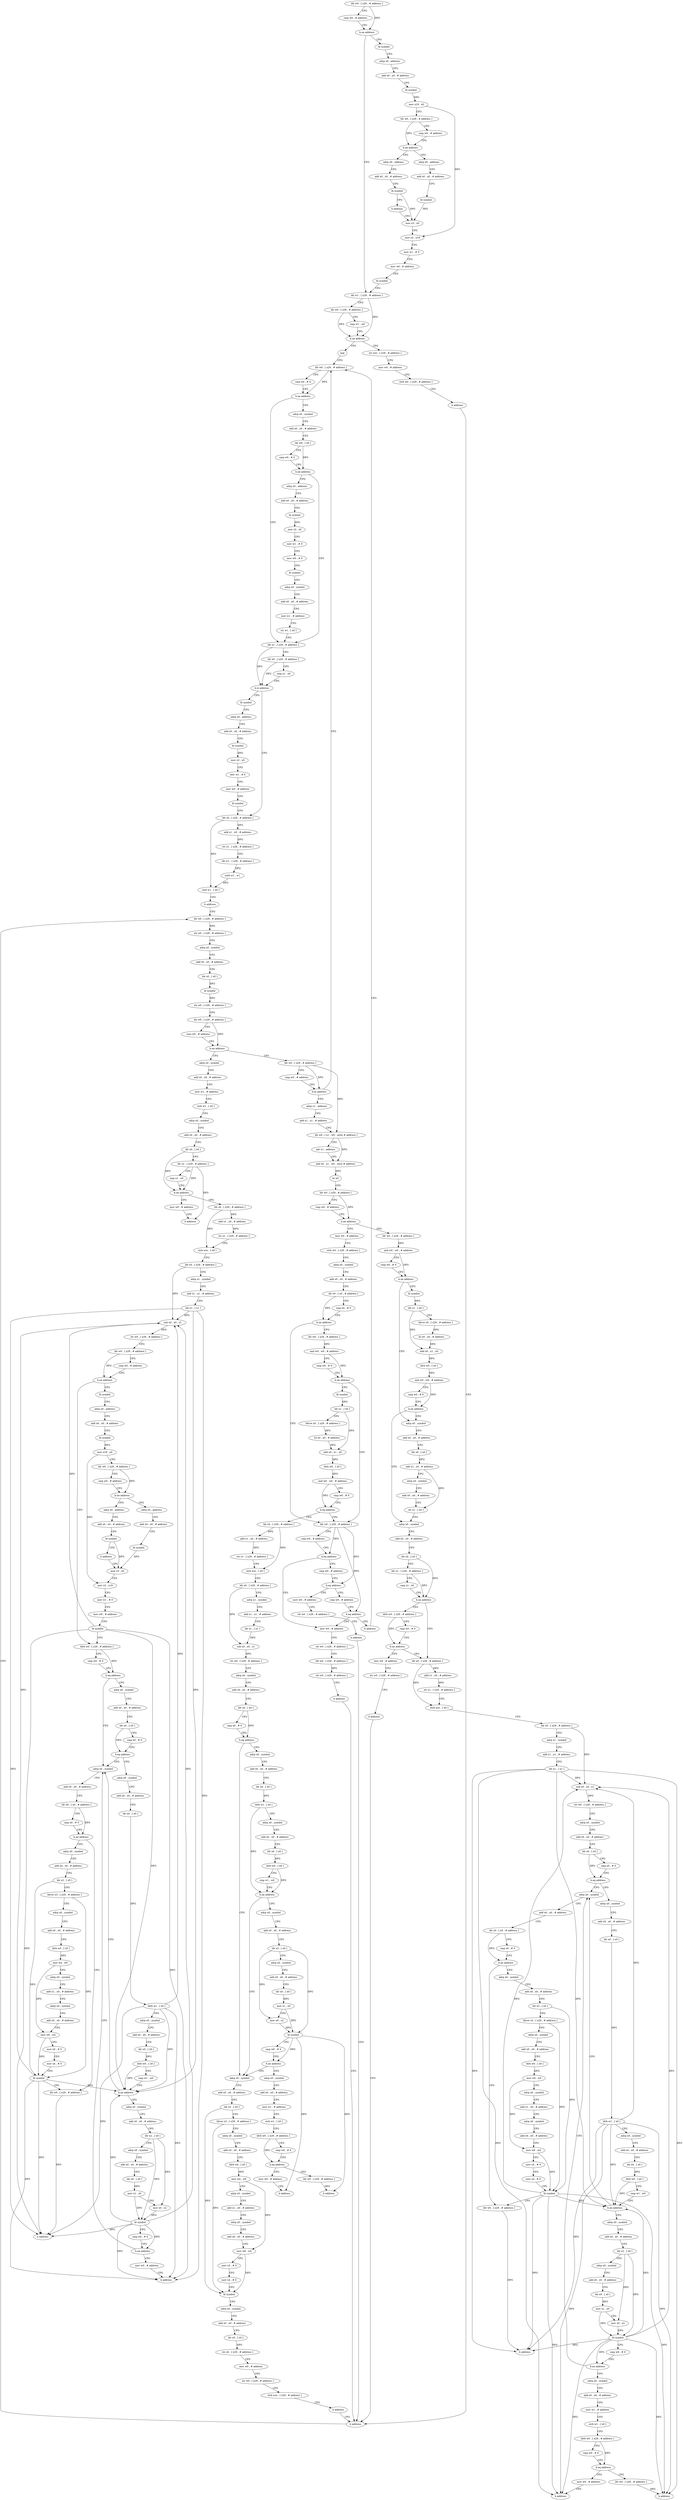 digraph "func" {
"4209764" [label = "ldr w0 , [ x29 , # address ]" ]
"4209768" [label = "cmp w0 , # address" ]
"4209772" [label = "b.ne address" ]
"4209856" [label = "ldr w1 , [ x29 , # address ]" ]
"4209776" [label = "bl symbol" ]
"4209860" [label = "ldr w0 , [ x29 , # address ]" ]
"4209864" [label = "cmp w1 , w0" ]
"4209868" [label = "b.ne address" ]
"4209896" [label = "nop" ]
"4209872" [label = "str wzr , [ x29 , # address ]" ]
"4209780" [label = "adrp x0 , address" ]
"4209784" [label = "add x0 , x0 , # address" ]
"4209788" [label = "bl symbol" ]
"4209792" [label = "mov x19 , x0" ]
"4209796" [label = "ldr w0 , [ x29 , # address ]" ]
"4209800" [label = "cmp w0 , # address" ]
"4209804" [label = "b.ne address" ]
"4209824" [label = "adrp x0 , address" ]
"4209808" [label = "adrp x0 , address" ]
"4209900" [label = "ldr w0 , [ x29 , # address ]" ]
"4209876" [label = "mov w0 , # address" ]
"4209880" [label = "strb w0 , [ x29 , # address ]" ]
"4209884" [label = "b address" ]
"4210056" [label = "b address" ]
"4209828" [label = "add x0 , x0 , # address" ]
"4209832" [label = "bl symbol" ]
"4209836" [label = "mov x3 , x0" ]
"4209812" [label = "add x0 , x0 , # address" ]
"4209816" [label = "bl symbol" ]
"4209820" [label = "b address" ]
"4209976" [label = "ldr x1 , [ x29 , # address ]" ]
"4209980" [label = "ldr x0 , [ x29 , # address ]" ]
"4209984" [label = "cmp x1 , x0" ]
"4209988" [label = "b.lo address" ]
"4210024" [label = "ldr x0 , [ x29 , # address ]" ]
"4209992" [label = "bl symbol" ]
"4209912" [label = "adrp x0 , symbol" ]
"4209916" [label = "add x0 , x0 , # address" ]
"4209920" [label = "ldr w0 , [ x0 ]" ]
"4209924" [label = "cmp w0 , # 0" ]
"4209928" [label = "b.ne address" ]
"4209932" [label = "adrp x0 , address" ]
"4208340" [label = "ldr w0 , [ x29 , # address ]" ]
"4209840" [label = "mov x2 , x19" ]
"4209844" [label = "mov w1 , # 0" ]
"4209848" [label = "mov w0 , # address" ]
"4209852" [label = "bl symbol" ]
"4210028" [label = "add x1 , x0 , # address" ]
"4210032" [label = "str x1 , [ x29 , # address ]" ]
"4210036" [label = "ldr w1 , [ x29 , # address ]" ]
"4210040" [label = "uxtb w1 , w1" ]
"4210044" [label = "strb w1 , [ x0 ]" ]
"4210048" [label = "b address" ]
"4209996" [label = "adrp x0 , address" ]
"4210000" [label = "add x0 , x0 , # address" ]
"4210004" [label = "bl symbol" ]
"4210008" [label = "mov x2 , x0" ]
"4210012" [label = "mov w1 , # 0" ]
"4210016" [label = "mov w0 , # address" ]
"4210020" [label = "bl symbol" ]
"4209936" [label = "add x0 , x0 , # address" ]
"4209940" [label = "bl symbol" ]
"4209944" [label = "mov x2 , x0" ]
"4209948" [label = "mov w1 , # 0" ]
"4209952" [label = "mov w0 , # 0" ]
"4209956" [label = "bl symbol" ]
"4209960" [label = "adrp x0 , symbol" ]
"4209964" [label = "add x0 , x0 , # address" ]
"4209968" [label = "mov w1 , # address" ]
"4209972" [label = "str w1 , [ x0 ]" ]
"4208344" [label = "str w0 , [ x29 , # address ]" ]
"4208348" [label = "adrp x0 , symbol" ]
"4208352" [label = "add x0 , x0 , # address" ]
"4208356" [label = "ldr x0 , [ x0 ]" ]
"4208360" [label = "bl symbol" ]
"4208364" [label = "str w0 , [ x29 , # address ]" ]
"4208368" [label = "ldr w0 , [ x29 , # address ]" ]
"4208372" [label = "cmn w0 , # address" ]
"4208376" [label = "b.ne address" ]
"4208776" [label = "ldr w0 , [ x29 , # address ]" ]
"4208380" [label = "adrp x0 , symbol" ]
"4208780" [label = "cmp w0 , # address" ]
"4208784" [label = "b.hi address" ]
"4208788" [label = "adrp x1 , address" ]
"4208384" [label = "add x0 , x0 , # address" ]
"4208388" [label = "mov w1 , # address" ]
"4208392" [label = "strb w1 , [ x0 ]" ]
"4208396" [label = "adrp x0 , symbol" ]
"4208400" [label = "add x0 , x0 , # address" ]
"4208404" [label = "ldr x0 , [ x0 ]" ]
"4208408" [label = "ldr x1 , [ x29 , # address ]" ]
"4208412" [label = "cmp x1 , x0" ]
"4208416" [label = "b.ne address" ]
"4208428" [label = "ldr x0 , [ x29 , # address ]" ]
"4208420" [label = "mov w0 , # address" ]
"4209904" [label = "cmp w0 , # 0" ]
"4209908" [label = "b.ne address" ]
"4208792" [label = "add x1 , x1 , # address" ]
"4208796" [label = "ldr w0 , [ x1 , w0 , uxtw # address ]" ]
"4208800" [label = "adr x1 , address" ]
"4208804" [label = "add x0 , x1 , w0 , sxtw # address" ]
"4208808" [label = "br x0" ]
"4208916" [label = "ldr w0 , [ x29 , # address ]" ]
"4208432" [label = "add x1 , x0 , # address" ]
"4208436" [label = "str x1 , [ x29 , # address ]" ]
"4208440" [label = "strb wzr , [ x0 ]" ]
"4208444" [label = "ldr x0 , [ x29 , # address ]" ]
"4208448" [label = "adrp x1 , symbol" ]
"4208452" [label = "add x1 , x1 , # address" ]
"4208456" [label = "ldr x1 , [ x1 ]" ]
"4208460" [label = "sub x0 , x0 , x1" ]
"4208464" [label = "str w0 , [ x29 , # address ]" ]
"4208468" [label = "ldr w0 , [ x29 , # address ]" ]
"4208472" [label = "cmp w0 , # address" ]
"4208476" [label = "b.ne address" ]
"4208560" [label = "ldrb w0 , [ x29 , # address ]" ]
"4208480" [label = "bl symbol" ]
"4208424" [label = "b address" ]
"4208920" [label = "cmp w0 , # address" ]
"4208924" [label = "b.ne address" ]
"4209336" [label = "mov w0 , # address" ]
"4208928" [label = "ldr w0 , [ x29 , # address ]" ]
"4208564" [label = "cmp w0 , # 0" ]
"4208568" [label = "b.eq address" ]
"4208684" [label = "adrp x0 , symbol" ]
"4208572" [label = "adrp x0 , symbol" ]
"4208484" [label = "adrp x0 , address" ]
"4208488" [label = "add x0 , x0 , # address" ]
"4208492" [label = "bl symbol" ]
"4208496" [label = "mov x19 , x0" ]
"4208500" [label = "ldr w0 , [ x29 , # address ]" ]
"4208504" [label = "cmp w0 , # address" ]
"4208508" [label = "b.ne address" ]
"4208528" [label = "adrp x0 , address" ]
"4208512" [label = "adrp x0 , address" ]
"4209340" [label = "strb w0 , [ x29 , # address ]" ]
"4209344" [label = "adrp x0 , symbol" ]
"4209348" [label = "add x0 , x0 , # address" ]
"4209352" [label = "ldr x0 , [ x0 , # address ]" ]
"4209356" [label = "cmp x0 , # 0" ]
"4209360" [label = "b.ne address" ]
"4209700" [label = "ldr w0 , [ x29 , # address ]" ]
"4209364" [label = "ldr w0 , [ x29 , # address ]" ]
"4208932" [label = "and w0 , w0 , # address" ]
"4208936" [label = "cmp w0 , # 0" ]
"4208940" [label = "b.ne address" ]
"4208980" [label = "adrp x0 , symbol" ]
"4208944" [label = "bl symbol" ]
"4208688" [label = "add x0 , x0 , # address" ]
"4208692" [label = "ldr x0 , [ x0 , # address ]" ]
"4208696" [label = "cmp x0 , # 0" ]
"4208700" [label = "b.ne address" ]
"4208768" [label = "ldr w0 , [ x29 , # address ]" ]
"4208704" [label = "adrp x0 , symbol" ]
"4208576" [label = "add x0 , x0 , # address" ]
"4208580" [label = "ldr x0 , [ x0 ]" ]
"4208584" [label = "cmp x0 , # 0" ]
"4208588" [label = "b.eq address" ]
"4208592" [label = "adrp x0 , symbol" ]
"4208532" [label = "add x0 , x0 , # address" ]
"4208536" [label = "bl symbol" ]
"4208540" [label = "mov x3 , x0" ]
"4208516" [label = "add x0 , x0 , # address" ]
"4208520" [label = "bl symbol" ]
"4208524" [label = "b address" ]
"4209704" [label = "cmp w0 , # address" ]
"4209708" [label = "b.eq address" ]
"4209744" [label = "mov w0 , # address" ]
"4209712" [label = "cmp w0 , # address" ]
"4209368" [label = "and w0 , w0 , # address" ]
"4209372" [label = "cmp w0 , # 0" ]
"4209376" [label = "b.ne address" ]
"4209380" [label = "bl symbol" ]
"4208984" [label = "add x0 , x0 , # address" ]
"4208988" [label = "ldr x0 , [ x0 ]" ]
"4208992" [label = "add x1 , x0 , # address" ]
"4208996" [label = "adrp x0 , symbol" ]
"4209000" [label = "add x0 , x0 , # address" ]
"4209004" [label = "str x1 , [ x0 ]" ]
"4209008" [label = "adrp x0 , symbol" ]
"4208948" [label = "ldr x1 , [ x0 ]" ]
"4208952" [label = "ldrsw x0 , [ x29 , # address ]" ]
"4208956" [label = "lsl x0 , x0 , # address" ]
"4208960" [label = "add x0 , x1 , x0" ]
"4208964" [label = "ldrh w0 , [ x0 ]" ]
"4208968" [label = "and w0 , w0 , # address" ]
"4208972" [label = "cmp w0 , # 0" ]
"4208976" [label = "b.ne address" ]
"4208772" [label = "b address" ]
"4208708" [label = "add x0 , x0 , # address" ]
"4208712" [label = "ldr x2 , [ x0 ]" ]
"4208716" [label = "ldrsw x3 , [ x29 , # address ]" ]
"4208720" [label = "adrp x0 , symbol" ]
"4208724" [label = "add x0 , x0 , # address" ]
"4208728" [label = "ldrb w0 , [ x0 ]" ]
"4208732" [label = "mov w4 , w0" ]
"4208736" [label = "adrp x0 , symbol" ]
"4208740" [label = "add x1 , x0 , # address" ]
"4208744" [label = "adrp x0 , symbol" ]
"4208748" [label = "add x0 , x0 , # address" ]
"4208752" [label = "mov w6 , w4" ]
"4208756" [label = "mov x5 , # 0" ]
"4208760" [label = "mov x4 , # 0" ]
"4208764" [label = "bl symbol" ]
"4208596" [label = "add x0 , x0 , # address" ]
"4208600" [label = "ldr x0 , [ x0 ]" ]
"4208604" [label = "ldrb w1 , [ x0 ]" ]
"4208608" [label = "adrp x0 , symbol" ]
"4208612" [label = "add x0 , x0 , # address" ]
"4208616" [label = "ldr x0 , [ x0 ]" ]
"4208620" [label = "ldrb w0 , [ x0 ]" ]
"4208624" [label = "cmp w1 , w0" ]
"4208628" [label = "b.ne address" ]
"4208632" [label = "adrp x0 , symbol" ]
"4208544" [label = "mov x2 , x19" ]
"4208548" [label = "mov w1 , # 0" ]
"4208552" [label = "mov w0 , # address" ]
"4208556" [label = "bl symbol" ]
"4209748" [label = "str w0 , [ x29 , # address ]" ]
"4209752" [label = "ldr w0 , [ x29 , # address ]" ]
"4209756" [label = "str w0 , [ x29 , # address ]" ]
"4209760" [label = "b address" ]
"4209716" [label = "b.eq address" ]
"4209732" [label = "mov w0 , # address" ]
"4209720" [label = "cmp w0 , # address" ]
"4209384" [label = "ldr x1 , [ x0 ]" ]
"4209388" [label = "ldrsw x0 , [ x29 , # address ]" ]
"4209392" [label = "lsl x0 , x0 , # address" ]
"4209396" [label = "add x0 , x1 , x0" ]
"4209400" [label = "ldrh w0 , [ x0 ]" ]
"4209404" [label = "and w0 , w0 , # address" ]
"4209408" [label = "cmp w0 , # 0" ]
"4209412" [label = "b.eq address" ]
"4209416" [label = "ldr x0 , [ x29 , # address ]" ]
"4209056" [label = "ldr x0 , [ x29 , # address ]" ]
"4209060" [label = "add x1 , x0 , # address" ]
"4209064" [label = "str x1 , [ x29 , # address ]" ]
"4209068" [label = "strb wzr , [ x0 ]" ]
"4209072" [label = "ldr x0 , [ x29 , # address ]" ]
"4209076" [label = "adrp x1 , symbol" ]
"4209080" [label = "add x1 , x1 , # address" ]
"4209084" [label = "ldr x1 , [ x1 ]" ]
"4209088" [label = "sub x0 , x0 , x1" ]
"4209092" [label = "str w0 , [ x29 , # address ]" ]
"4209096" [label = "adrp x0 , symbol" ]
"4209100" [label = "add x0 , x0 , # address" ]
"4209104" [label = "ldr x0 , [ x0 ]" ]
"4209108" [label = "cmp x0 , # 0" ]
"4209112" [label = "b.eq address" ]
"4209244" [label = "adrp x0 , symbol" ]
"4209116" [label = "adrp x0 , symbol" ]
"4209032" [label = "ldrb w0 , [ x29 , # address ]" ]
"4209036" [label = "cmp w0 , # 0" ]
"4209040" [label = "b.ne address" ]
"4209044" [label = "mov w0 , # address" ]
"4209012" [label = "add x0 , x0 , # address" ]
"4209016" [label = "ldr x0 , [ x0 ]" ]
"4209020" [label = "ldr x1 , [ x29 , # address ]" ]
"4209024" [label = "cmp x1 , x0" ]
"4209028" [label = "b.ne address" ]
"4208636" [label = "add x0 , x0 , # address" ]
"4208640" [label = "ldr x2 , [ x0 ]" ]
"4208644" [label = "adrp x0 , symbol" ]
"4208648" [label = "add x0 , x0 , # address" ]
"4208652" [label = "ldr x0 , [ x0 ]" ]
"4208656" [label = "mov x1 , x0" ]
"4208660" [label = "mov x0 , x2" ]
"4208664" [label = "bl symbol" ]
"4208668" [label = "cmp w0 , # 0" ]
"4208672" [label = "b.ne address" ]
"4208676" [label = "mov w0 , # address" ]
"4209736" [label = "str w0 , [ x29 , # address ]" ]
"4209740" [label = "b address" ]
"4209724" [label = "b.eq address" ]
"4209728" [label = "b address" ]
"4209420" [label = "add x1 , x0 , # address" ]
"4209424" [label = "str x1 , [ x29 , # address ]" ]
"4209428" [label = "strb wzr , [ x0 ]" ]
"4209432" [label = "ldr x0 , [ x29 , # address ]" ]
"4209436" [label = "adrp x1 , symbol" ]
"4209440" [label = "add x1 , x1 , # address" ]
"4209444" [label = "ldr x1 , [ x1 ]" ]
"4209448" [label = "sub x0 , x0 , x1" ]
"4209452" [label = "str w0 , [ x29 , # address ]" ]
"4209456" [label = "adrp x0 , symbol" ]
"4209460" [label = "add x0 , x0 , # address" ]
"4209464" [label = "ldr x0 , [ x0 ]" ]
"4209468" [label = "cmp x0 , # 0" ]
"4209472" [label = "b.eq address" ]
"4209604" [label = "adrp x0 , symbol" ]
"4209476" [label = "adrp x0 , symbol" ]
"4209248" [label = "add x0 , x0 , # address" ]
"4209252" [label = "ldr x0 , [ x0 , # address ]" ]
"4209256" [label = "cmp x0 , # 0" ]
"4209260" [label = "b.ne address" ]
"4209328" [label = "ldr w0 , [ x29 , # address ]" ]
"4209264" [label = "adrp x0 , symbol" ]
"4209120" [label = "add x0 , x0 , # address" ]
"4209124" [label = "ldr x0 , [ x0 ]" ]
"4209128" [label = "ldrb w1 , [ x0 ]" ]
"4209132" [label = "adrp x0 , symbol" ]
"4209136" [label = "add x0 , x0 , # address" ]
"4209140" [label = "ldr x0 , [ x0 ]" ]
"4209144" [label = "ldrb w0 , [ x0 ]" ]
"4209148" [label = "cmp w1 , w0" ]
"4209152" [label = "b.ne address" ]
"4209156" [label = "adrp x0 , symbol" ]
"4209048" [label = "str w0 , [ x29 , # address ]" ]
"4209052" [label = "b address" ]
"4208680" [label = "b address" ]
"4209608" [label = "add x0 , x0 , # address" ]
"4209612" [label = "ldr x2 , [ x0 ]" ]
"4209616" [label = "ldrsw x3 , [ x29 , # address ]" ]
"4209620" [label = "adrp x0 , symbol" ]
"4209624" [label = "add x0 , x0 , # address" ]
"4209628" [label = "ldrb w0 , [ x0 ]" ]
"4209632" [label = "mov w4 , w0" ]
"4209636" [label = "adrp x0 , symbol" ]
"4209640" [label = "add x1 , x0 , # address" ]
"4209644" [label = "adrp x0 , symbol" ]
"4209648" [label = "add x0 , x0 , # address" ]
"4209652" [label = "mov w6 , w4" ]
"4209656" [label = "mov x5 , # 0" ]
"4209660" [label = "mov x4 , # 0" ]
"4209664" [label = "bl symbol" ]
"4209668" [label = "adrp x0 , symbol" ]
"4209672" [label = "add x0 , x0 , # address" ]
"4209676" [label = "ldr x0 , [ x0 ]" ]
"4209680" [label = "str x0 , [ x29 , # address ]" ]
"4209684" [label = "mov w0 , # address" ]
"4209688" [label = "str w0 , [ x29 , # address ]" ]
"4209692" [label = "strb wzr , [ x29 , # address ]" ]
"4209696" [label = "b address" ]
"4209480" [label = "add x0 , x0 , # address" ]
"4209484" [label = "ldr x0 , [ x0 ]" ]
"4209488" [label = "ldrb w1 , [ x0 ]" ]
"4209492" [label = "adrp x0 , symbol" ]
"4209496" [label = "add x0 , x0 , # address" ]
"4209500" [label = "ldr x0 , [ x0 ]" ]
"4209504" [label = "ldrb w0 , [ x0 ]" ]
"4209508" [label = "cmp w1 , w0" ]
"4209512" [label = "b.ne address" ]
"4209516" [label = "adrp x0 , symbol" ]
"4209332" [label = "b address" ]
"4209268" [label = "add x0 , x0 , # address" ]
"4209272" [label = "ldr x2 , [ x0 ]" ]
"4209276" [label = "ldrsw x3 , [ x29 , # address ]" ]
"4209280" [label = "adrp x0 , symbol" ]
"4209284" [label = "add x0 , x0 , # address" ]
"4209288" [label = "ldrb w0 , [ x0 ]" ]
"4209292" [label = "mov w4 , w0" ]
"4209296" [label = "adrp x0 , symbol" ]
"4209300" [label = "add x1 , x0 , # address" ]
"4209304" [label = "adrp x0 , symbol" ]
"4209308" [label = "add x0 , x0 , # address" ]
"4209312" [label = "mov w6 , w4" ]
"4209316" [label = "mov x5 , # 0" ]
"4209320" [label = "mov x4 , # 0" ]
"4209324" [label = "bl symbol" ]
"4209160" [label = "add x0 , x0 , # address" ]
"4209164" [label = "ldr x2 , [ x0 ]" ]
"4209168" [label = "adrp x0 , symbol" ]
"4209172" [label = "add x0 , x0 , # address" ]
"4209176" [label = "ldr x0 , [ x0 ]" ]
"4209180" [label = "mov x1 , x0" ]
"4209184" [label = "mov x0 , x2" ]
"4209188" [label = "bl symbol" ]
"4209192" [label = "cmp w0 , # 0" ]
"4209196" [label = "b.ne address" ]
"4209200" [label = "adrp x0 , symbol" ]
"4209520" [label = "add x0 , x0 , # address" ]
"4209524" [label = "ldr x2 , [ x0 ]" ]
"4209528" [label = "adrp x0 , symbol" ]
"4209532" [label = "add x0 , x0 , # address" ]
"4209536" [label = "ldr x0 , [ x0 ]" ]
"4209540" [label = "mov x1 , x0" ]
"4209544" [label = "mov x0 , x2" ]
"4209548" [label = "bl symbol" ]
"4209552" [label = "cmp w0 , # 0" ]
"4209556" [label = "b.ne address" ]
"4209560" [label = "adrp x0 , symbol" ]
"4209204" [label = "add x0 , x0 , # address" ]
"4209208" [label = "mov w1 , # address" ]
"4209212" [label = "strb w1 , [ x0 ]" ]
"4209216" [label = "ldrb w0 , [ x29 , # address ]" ]
"4209220" [label = "cmp w0 , # 0" ]
"4209224" [label = "b.eq address" ]
"4209236" [label = "ldr w0 , [ x29 , # address ]" ]
"4209228" [label = "mov w0 , # address" ]
"4209564" [label = "add x0 , x0 , # address" ]
"4209568" [label = "mov w1 , # address" ]
"4209572" [label = "strb w1 , [ x0 ]" ]
"4209576" [label = "ldrb w0 , [ x29 , # address ]" ]
"4209580" [label = "cmp w0 , # 0" ]
"4209584" [label = "b.eq address" ]
"4209596" [label = "ldr w0 , [ x29 , # address ]" ]
"4209588" [label = "mov w0 , # address" ]
"4209240" [label = "b address" ]
"4209232" [label = "b address" ]
"4209600" [label = "b address" ]
"4209592" [label = "b address" ]
"4209764" -> "4209768" [ label = "CFG" ]
"4209764" -> "4209772" [ label = "DFG" ]
"4209768" -> "4209772" [ label = "CFG" ]
"4209772" -> "4209856" [ label = "CFG" ]
"4209772" -> "4209776" [ label = "CFG" ]
"4209856" -> "4209860" [ label = "CFG" ]
"4209856" -> "4209868" [ label = "DFG" ]
"4209776" -> "4209780" [ label = "CFG" ]
"4209860" -> "4209864" [ label = "CFG" ]
"4209860" -> "4209868" [ label = "DFG" ]
"4209864" -> "4209868" [ label = "CFG" ]
"4209868" -> "4209896" [ label = "CFG" ]
"4209868" -> "4209872" [ label = "CFG" ]
"4209896" -> "4209900" [ label = "CFG" ]
"4209872" -> "4209876" [ label = "CFG" ]
"4209780" -> "4209784" [ label = "CFG" ]
"4209784" -> "4209788" [ label = "CFG" ]
"4209788" -> "4209792" [ label = "DFG" ]
"4209792" -> "4209796" [ label = "CFG" ]
"4209792" -> "4209840" [ label = "DFG" ]
"4209796" -> "4209800" [ label = "CFG" ]
"4209796" -> "4209804" [ label = "DFG" ]
"4209800" -> "4209804" [ label = "CFG" ]
"4209804" -> "4209824" [ label = "CFG" ]
"4209804" -> "4209808" [ label = "CFG" ]
"4209824" -> "4209828" [ label = "CFG" ]
"4209808" -> "4209812" [ label = "CFG" ]
"4209900" -> "4209904" [ label = "CFG" ]
"4209900" -> "4209908" [ label = "DFG" ]
"4209876" -> "4209880" [ label = "CFG" ]
"4209880" -> "4209884" [ label = "CFG" ]
"4209884" -> "4210056" [ label = "CFG" ]
"4210056" -> "4208340" [ label = "CFG" ]
"4209828" -> "4209832" [ label = "CFG" ]
"4209832" -> "4209836" [ label = "DFG" ]
"4209836" -> "4209840" [ label = "CFG" ]
"4209812" -> "4209816" [ label = "CFG" ]
"4209816" -> "4209820" [ label = "CFG" ]
"4209816" -> "4209836" [ label = "DFG" ]
"4209820" -> "4209836" [ label = "CFG" ]
"4209976" -> "4209980" [ label = "CFG" ]
"4209976" -> "4209988" [ label = "DFG" ]
"4209980" -> "4209984" [ label = "CFG" ]
"4209980" -> "4209988" [ label = "DFG" ]
"4209984" -> "4209988" [ label = "CFG" ]
"4209988" -> "4210024" [ label = "CFG" ]
"4209988" -> "4209992" [ label = "CFG" ]
"4210024" -> "4210028" [ label = "DFG" ]
"4210024" -> "4210044" [ label = "DFG" ]
"4209992" -> "4209996" [ label = "CFG" ]
"4209912" -> "4209916" [ label = "CFG" ]
"4209916" -> "4209920" [ label = "CFG" ]
"4209920" -> "4209924" [ label = "CFG" ]
"4209920" -> "4209928" [ label = "DFG" ]
"4209924" -> "4209928" [ label = "CFG" ]
"4209928" -> "4209976" [ label = "CFG" ]
"4209928" -> "4209932" [ label = "CFG" ]
"4209932" -> "4209936" [ label = "CFG" ]
"4208340" -> "4208344" [ label = "DFG" ]
"4209840" -> "4209844" [ label = "CFG" ]
"4209844" -> "4209848" [ label = "CFG" ]
"4209848" -> "4209852" [ label = "CFG" ]
"4209852" -> "4209856" [ label = "CFG" ]
"4210028" -> "4210032" [ label = "DFG" ]
"4210032" -> "4210036" [ label = "CFG" ]
"4210036" -> "4210040" [ label = "DFG" ]
"4210040" -> "4210044" [ label = "DFG" ]
"4210044" -> "4210048" [ label = "CFG" ]
"4210048" -> "4208340" [ label = "CFG" ]
"4209996" -> "4210000" [ label = "CFG" ]
"4210000" -> "4210004" [ label = "CFG" ]
"4210004" -> "4210008" [ label = "DFG" ]
"4210008" -> "4210012" [ label = "CFG" ]
"4210012" -> "4210016" [ label = "CFG" ]
"4210016" -> "4210020" [ label = "CFG" ]
"4210020" -> "4210024" [ label = "CFG" ]
"4209936" -> "4209940" [ label = "CFG" ]
"4209940" -> "4209944" [ label = "DFG" ]
"4209944" -> "4209948" [ label = "CFG" ]
"4209948" -> "4209952" [ label = "CFG" ]
"4209952" -> "4209956" [ label = "CFG" ]
"4209956" -> "4209960" [ label = "CFG" ]
"4209960" -> "4209964" [ label = "CFG" ]
"4209964" -> "4209968" [ label = "CFG" ]
"4209968" -> "4209972" [ label = "CFG" ]
"4209972" -> "4209976" [ label = "CFG" ]
"4208344" -> "4208348" [ label = "CFG" ]
"4208348" -> "4208352" [ label = "CFG" ]
"4208352" -> "4208356" [ label = "CFG" ]
"4208356" -> "4208360" [ label = "DFG" ]
"4208360" -> "4208364" [ label = "DFG" ]
"4208364" -> "4208368" [ label = "CFG" ]
"4208368" -> "4208372" [ label = "CFG" ]
"4208368" -> "4208376" [ label = "DFG" ]
"4208372" -> "4208376" [ label = "CFG" ]
"4208376" -> "4208776" [ label = "CFG" ]
"4208376" -> "4208380" [ label = "CFG" ]
"4208776" -> "4208780" [ label = "CFG" ]
"4208776" -> "4208784" [ label = "DFG" ]
"4208776" -> "4208796" [ label = "DFG" ]
"4208380" -> "4208384" [ label = "CFG" ]
"4208780" -> "4208784" [ label = "CFG" ]
"4208784" -> "4209900" [ label = "CFG" ]
"4208784" -> "4208788" [ label = "CFG" ]
"4208788" -> "4208792" [ label = "CFG" ]
"4208384" -> "4208388" [ label = "CFG" ]
"4208388" -> "4208392" [ label = "CFG" ]
"4208392" -> "4208396" [ label = "CFG" ]
"4208396" -> "4208400" [ label = "CFG" ]
"4208400" -> "4208404" [ label = "CFG" ]
"4208404" -> "4208408" [ label = "CFG" ]
"4208404" -> "4208416" [ label = "DFG" ]
"4208408" -> "4208412" [ label = "CFG" ]
"4208408" -> "4208416" [ label = "DFG" ]
"4208408" -> "4208424" [ label = "DFG" ]
"4208412" -> "4208416" [ label = "CFG" ]
"4208416" -> "4208428" [ label = "CFG" ]
"4208416" -> "4208420" [ label = "CFG" ]
"4208428" -> "4208432" [ label = "DFG" ]
"4208428" -> "4208440" [ label = "DFG" ]
"4208420" -> "4208424" [ label = "CFG" ]
"4209904" -> "4209908" [ label = "CFG" ]
"4209908" -> "4209976" [ label = "CFG" ]
"4209908" -> "4209912" [ label = "CFG" ]
"4208792" -> "4208796" [ label = "CFG" ]
"4208796" -> "4208800" [ label = "CFG" ]
"4208796" -> "4208804" [ label = "DFG" ]
"4208800" -> "4208804" [ label = "CFG" ]
"4208804" -> "4208808" [ label = "DFG" ]
"4208808" -> "4208916" [ label = "CFG" ]
"4208916" -> "4208920" [ label = "CFG" ]
"4208916" -> "4208924" [ label = "DFG" ]
"4208432" -> "4208436" [ label = "DFG" ]
"4208436" -> "4208440" [ label = "CFG" ]
"4208440" -> "4208444" [ label = "CFG" ]
"4208444" -> "4208448" [ label = "CFG" ]
"4208444" -> "4208460" [ label = "DFG" ]
"4208448" -> "4208452" [ label = "CFG" ]
"4208452" -> "4208456" [ label = "CFG" ]
"4208456" -> "4208460" [ label = "DFG" ]
"4208456" -> "4208772" [ label = "DFG" ]
"4208456" -> "4208628" [ label = "DFG" ]
"4208456" -> "4208680" [ label = "DFG" ]
"4208460" -> "4208464" [ label = "DFG" ]
"4208464" -> "4208468" [ label = "CFG" ]
"4208468" -> "4208472" [ label = "CFG" ]
"4208468" -> "4208476" [ label = "DFG" ]
"4208472" -> "4208476" [ label = "CFG" ]
"4208476" -> "4208560" [ label = "CFG" ]
"4208476" -> "4208480" [ label = "CFG" ]
"4208560" -> "4208564" [ label = "CFG" ]
"4208560" -> "4208568" [ label = "DFG" ]
"4208480" -> "4208484" [ label = "CFG" ]
"4208920" -> "4208924" [ label = "CFG" ]
"4208924" -> "4209336" [ label = "CFG" ]
"4208924" -> "4208928" [ label = "CFG" ]
"4209336" -> "4209340" [ label = "CFG" ]
"4208928" -> "4208932" [ label = "DFG" ]
"4208564" -> "4208568" [ label = "CFG" ]
"4208568" -> "4208684" [ label = "CFG" ]
"4208568" -> "4208572" [ label = "CFG" ]
"4208684" -> "4208688" [ label = "CFG" ]
"4208572" -> "4208576" [ label = "CFG" ]
"4208484" -> "4208488" [ label = "CFG" ]
"4208488" -> "4208492" [ label = "CFG" ]
"4208492" -> "4208496" [ label = "DFG" ]
"4208496" -> "4208500" [ label = "CFG" ]
"4208496" -> "4208544" [ label = "DFG" ]
"4208500" -> "4208504" [ label = "CFG" ]
"4208500" -> "4208508" [ label = "DFG" ]
"4208504" -> "4208508" [ label = "CFG" ]
"4208508" -> "4208528" [ label = "CFG" ]
"4208508" -> "4208512" [ label = "CFG" ]
"4208528" -> "4208532" [ label = "CFG" ]
"4208512" -> "4208516" [ label = "CFG" ]
"4209340" -> "4209344" [ label = "CFG" ]
"4209344" -> "4209348" [ label = "CFG" ]
"4209348" -> "4209352" [ label = "CFG" ]
"4209352" -> "4209356" [ label = "CFG" ]
"4209352" -> "4209360" [ label = "DFG" ]
"4209356" -> "4209360" [ label = "CFG" ]
"4209360" -> "4209700" [ label = "CFG" ]
"4209360" -> "4209364" [ label = "CFG" ]
"4209700" -> "4209704" [ label = "CFG" ]
"4209700" -> "4209708" [ label = "DFG" ]
"4209700" -> "4209716" [ label = "DFG" ]
"4209700" -> "4209724" [ label = "DFG" ]
"4209364" -> "4209368" [ label = "DFG" ]
"4208932" -> "4208936" [ label = "CFG" ]
"4208932" -> "4208940" [ label = "DFG" ]
"4208936" -> "4208940" [ label = "CFG" ]
"4208940" -> "4208980" [ label = "CFG" ]
"4208940" -> "4208944" [ label = "CFG" ]
"4208980" -> "4208984" [ label = "CFG" ]
"4208944" -> "4208948" [ label = "DFG" ]
"4208688" -> "4208692" [ label = "CFG" ]
"4208692" -> "4208696" [ label = "CFG" ]
"4208692" -> "4208700" [ label = "DFG" ]
"4208696" -> "4208700" [ label = "CFG" ]
"4208700" -> "4208768" [ label = "CFG" ]
"4208700" -> "4208704" [ label = "CFG" ]
"4208768" -> "4208772" [ label = "DFG" ]
"4208704" -> "4208708" [ label = "CFG" ]
"4208576" -> "4208580" [ label = "CFG" ]
"4208580" -> "4208584" [ label = "CFG" ]
"4208580" -> "4208588" [ label = "DFG" ]
"4208584" -> "4208588" [ label = "CFG" ]
"4208588" -> "4208684" [ label = "CFG" ]
"4208588" -> "4208592" [ label = "CFG" ]
"4208592" -> "4208596" [ label = "CFG" ]
"4208532" -> "4208536" [ label = "CFG" ]
"4208536" -> "4208540" [ label = "DFG" ]
"4208540" -> "4208544" [ label = "CFG" ]
"4208516" -> "4208520" [ label = "CFG" ]
"4208520" -> "4208524" [ label = "CFG" ]
"4208520" -> "4208540" [ label = "DFG" ]
"4208524" -> "4208540" [ label = "CFG" ]
"4209704" -> "4209708" [ label = "CFG" ]
"4209708" -> "4209744" [ label = "CFG" ]
"4209708" -> "4209712" [ label = "CFG" ]
"4209744" -> "4209748" [ label = "CFG" ]
"4209712" -> "4209716" [ label = "CFG" ]
"4209368" -> "4209372" [ label = "CFG" ]
"4209368" -> "4209376" [ label = "DFG" ]
"4209372" -> "4209376" [ label = "CFG" ]
"4209376" -> "4209700" [ label = "CFG" ]
"4209376" -> "4209380" [ label = "CFG" ]
"4209380" -> "4209384" [ label = "DFG" ]
"4208984" -> "4208988" [ label = "CFG" ]
"4208988" -> "4208992" [ label = "DFG" ]
"4208992" -> "4208996" [ label = "CFG" ]
"4208992" -> "4209004" [ label = "DFG" ]
"4208996" -> "4209000" [ label = "CFG" ]
"4209000" -> "4209004" [ label = "CFG" ]
"4209004" -> "4209008" [ label = "CFG" ]
"4209008" -> "4209012" [ label = "CFG" ]
"4208948" -> "4208952" [ label = "CFG" ]
"4208948" -> "4208960" [ label = "DFG" ]
"4208952" -> "4208956" [ label = "DFG" ]
"4208956" -> "4208960" [ label = "DFG" ]
"4208960" -> "4208964" [ label = "DFG" ]
"4208964" -> "4208968" [ label = "DFG" ]
"4208968" -> "4208972" [ label = "CFG" ]
"4208968" -> "4208976" [ label = "DFG" ]
"4208972" -> "4208976" [ label = "CFG" ]
"4208976" -> "4209008" [ label = "CFG" ]
"4208976" -> "4208980" [ label = "CFG" ]
"4208708" -> "4208712" [ label = "CFG" ]
"4208712" -> "4208716" [ label = "CFG" ]
"4208712" -> "4208764" [ label = "DFG" ]
"4208716" -> "4208720" [ label = "CFG" ]
"4208716" -> "4208764" [ label = "DFG" ]
"4208720" -> "4208724" [ label = "CFG" ]
"4208724" -> "4208728" [ label = "CFG" ]
"4208728" -> "4208732" [ label = "DFG" ]
"4208732" -> "4208736" [ label = "CFG" ]
"4208732" -> "4208752" [ label = "DFG" ]
"4208736" -> "4208740" [ label = "CFG" ]
"4208740" -> "4208744" [ label = "CFG" ]
"4208744" -> "4208748" [ label = "CFG" ]
"4208748" -> "4208752" [ label = "CFG" ]
"4208752" -> "4208756" [ label = "CFG" ]
"4208752" -> "4208764" [ label = "DFG" ]
"4208756" -> "4208760" [ label = "CFG" ]
"4208760" -> "4208764" [ label = "CFG" ]
"4208764" -> "4208768" [ label = "CFG" ]
"4208764" -> "4208460" [ label = "DFG" ]
"4208764" -> "4208772" [ label = "DFG" ]
"4208764" -> "4208628" [ label = "DFG" ]
"4208764" -> "4208680" [ label = "DFG" ]
"4208596" -> "4208600" [ label = "CFG" ]
"4208600" -> "4208604" [ label = "DFG" ]
"4208604" -> "4208608" [ label = "CFG" ]
"4208604" -> "4208460" [ label = "DFG" ]
"4208604" -> "4208772" [ label = "DFG" ]
"4208604" -> "4208628" [ label = "DFG" ]
"4208604" -> "4208680" [ label = "DFG" ]
"4208608" -> "4208612" [ label = "CFG" ]
"4208612" -> "4208616" [ label = "CFG" ]
"4208616" -> "4208620" [ label = "DFG" ]
"4208620" -> "4208624" [ label = "CFG" ]
"4208620" -> "4208628" [ label = "DFG" ]
"4208624" -> "4208628" [ label = "CFG" ]
"4208628" -> "4208684" [ label = "CFG" ]
"4208628" -> "4208632" [ label = "CFG" ]
"4208632" -> "4208636" [ label = "CFG" ]
"4208544" -> "4208548" [ label = "CFG" ]
"4208548" -> "4208552" [ label = "CFG" ]
"4208552" -> "4208556" [ label = "CFG" ]
"4208556" -> "4208560" [ label = "CFG" ]
"4208556" -> "4208460" [ label = "DFG" ]
"4208556" -> "4208772" [ label = "DFG" ]
"4208556" -> "4208628" [ label = "DFG" ]
"4208556" -> "4208680" [ label = "DFG" ]
"4209748" -> "4209752" [ label = "CFG" ]
"4209752" -> "4209756" [ label = "DFG" ]
"4209756" -> "4209760" [ label = "CFG" ]
"4209760" -> "4210056" [ label = "CFG" ]
"4209716" -> "4209732" [ label = "CFG" ]
"4209716" -> "4209720" [ label = "CFG" ]
"4209732" -> "4209736" [ label = "CFG" ]
"4209720" -> "4209724" [ label = "CFG" ]
"4209384" -> "4209388" [ label = "CFG" ]
"4209384" -> "4209396" [ label = "DFG" ]
"4209388" -> "4209392" [ label = "DFG" ]
"4209392" -> "4209396" [ label = "DFG" ]
"4209396" -> "4209400" [ label = "DFG" ]
"4209400" -> "4209404" [ label = "DFG" ]
"4209404" -> "4209408" [ label = "CFG" ]
"4209404" -> "4209412" [ label = "DFG" ]
"4209408" -> "4209412" [ label = "CFG" ]
"4209412" -> "4209700" [ label = "CFG" ]
"4209412" -> "4209416" [ label = "CFG" ]
"4209416" -> "4209420" [ label = "DFG" ]
"4209416" -> "4209428" [ label = "DFG" ]
"4209056" -> "4209060" [ label = "DFG" ]
"4209056" -> "4209068" [ label = "DFG" ]
"4209060" -> "4209064" [ label = "DFG" ]
"4209064" -> "4209068" [ label = "CFG" ]
"4209068" -> "4209072" [ label = "CFG" ]
"4209072" -> "4209076" [ label = "CFG" ]
"4209072" -> "4209088" [ label = "DFG" ]
"4209076" -> "4209080" [ label = "CFG" ]
"4209080" -> "4209084" [ label = "CFG" ]
"4209084" -> "4209088" [ label = "DFG" ]
"4209084" -> "4209152" [ label = "DFG" ]
"4209084" -> "4209332" [ label = "DFG" ]
"4209084" -> "4209240" [ label = "DFG" ]
"4209084" -> "4209232" [ label = "DFG" ]
"4209088" -> "4209092" [ label = "DFG" ]
"4209092" -> "4209096" [ label = "CFG" ]
"4209096" -> "4209100" [ label = "CFG" ]
"4209100" -> "4209104" [ label = "CFG" ]
"4209104" -> "4209108" [ label = "CFG" ]
"4209104" -> "4209112" [ label = "DFG" ]
"4209108" -> "4209112" [ label = "CFG" ]
"4209112" -> "4209244" [ label = "CFG" ]
"4209112" -> "4209116" [ label = "CFG" ]
"4209244" -> "4209248" [ label = "CFG" ]
"4209116" -> "4209120" [ label = "CFG" ]
"4209032" -> "4209036" [ label = "CFG" ]
"4209032" -> "4209040" [ label = "DFG" ]
"4209036" -> "4209040" [ label = "CFG" ]
"4209040" -> "4209056" [ label = "CFG" ]
"4209040" -> "4209044" [ label = "CFG" ]
"4209044" -> "4209048" [ label = "CFG" ]
"4209012" -> "4209016" [ label = "CFG" ]
"4209016" -> "4209020" [ label = "CFG" ]
"4209016" -> "4209028" [ label = "DFG" ]
"4209020" -> "4209024" [ label = "CFG" ]
"4209020" -> "4209028" [ label = "DFG" ]
"4209024" -> "4209028" [ label = "CFG" ]
"4209028" -> "4209056" [ label = "CFG" ]
"4209028" -> "4209032" [ label = "CFG" ]
"4208636" -> "4208640" [ label = "CFG" ]
"4208640" -> "4208644" [ label = "CFG" ]
"4208640" -> "4208660" [ label = "DFG" ]
"4208640" -> "4208664" [ label = "DFG" ]
"4208644" -> "4208648" [ label = "CFG" ]
"4208648" -> "4208652" [ label = "CFG" ]
"4208652" -> "4208656" [ label = "DFG" ]
"4208656" -> "4208660" [ label = "CFG" ]
"4208656" -> "4208664" [ label = "DFG" ]
"4208660" -> "4208664" [ label = "DFG" ]
"4208664" -> "4208668" [ label = "CFG" ]
"4208664" -> "4208460" [ label = "DFG" ]
"4208664" -> "4208772" [ label = "DFG" ]
"4208664" -> "4208672" [ label = "DFG" ]
"4208664" -> "4208628" [ label = "DFG" ]
"4208664" -> "4208680" [ label = "DFG" ]
"4208668" -> "4208672" [ label = "CFG" ]
"4208672" -> "4208684" [ label = "CFG" ]
"4208672" -> "4208676" [ label = "CFG" ]
"4208676" -> "4208680" [ label = "CFG" ]
"4209736" -> "4209740" [ label = "CFG" ]
"4209740" -> "4210056" [ label = "CFG" ]
"4209724" -> "4209744" [ label = "CFG" ]
"4209724" -> "4209728" [ label = "CFG" ]
"4209728" -> "4209900" [ label = "CFG" ]
"4209420" -> "4209424" [ label = "DFG" ]
"4209424" -> "4209428" [ label = "CFG" ]
"4209428" -> "4209432" [ label = "CFG" ]
"4209432" -> "4209436" [ label = "CFG" ]
"4209432" -> "4209448" [ label = "DFG" ]
"4209436" -> "4209440" [ label = "CFG" ]
"4209440" -> "4209444" [ label = "CFG" ]
"4209444" -> "4209448" [ label = "DFG" ]
"4209448" -> "4209452" [ label = "DFG" ]
"4209452" -> "4209456" [ label = "CFG" ]
"4209456" -> "4209460" [ label = "CFG" ]
"4209460" -> "4209464" [ label = "CFG" ]
"4209464" -> "4209468" [ label = "CFG" ]
"4209464" -> "4209472" [ label = "DFG" ]
"4209468" -> "4209472" [ label = "CFG" ]
"4209472" -> "4209604" [ label = "CFG" ]
"4209472" -> "4209476" [ label = "CFG" ]
"4209604" -> "4209608" [ label = "CFG" ]
"4209476" -> "4209480" [ label = "CFG" ]
"4209248" -> "4209252" [ label = "CFG" ]
"4209252" -> "4209256" [ label = "CFG" ]
"4209252" -> "4209260" [ label = "DFG" ]
"4209256" -> "4209260" [ label = "CFG" ]
"4209260" -> "4209328" [ label = "CFG" ]
"4209260" -> "4209264" [ label = "CFG" ]
"4209328" -> "4209332" [ label = "DFG" ]
"4209264" -> "4209268" [ label = "CFG" ]
"4209120" -> "4209124" [ label = "CFG" ]
"4209124" -> "4209128" [ label = "DFG" ]
"4209128" -> "4209132" [ label = "CFG" ]
"4209128" -> "4209088" [ label = "DFG" ]
"4209128" -> "4209152" [ label = "DFG" ]
"4209128" -> "4209332" [ label = "DFG" ]
"4209128" -> "4209240" [ label = "DFG" ]
"4209128" -> "4209232" [ label = "DFG" ]
"4209132" -> "4209136" [ label = "CFG" ]
"4209136" -> "4209140" [ label = "CFG" ]
"4209140" -> "4209144" [ label = "DFG" ]
"4209144" -> "4209148" [ label = "CFG" ]
"4209144" -> "4209152" [ label = "DFG" ]
"4209148" -> "4209152" [ label = "CFG" ]
"4209152" -> "4209244" [ label = "CFG" ]
"4209152" -> "4209156" [ label = "CFG" ]
"4209156" -> "4209160" [ label = "CFG" ]
"4209048" -> "4209052" [ label = "CFG" ]
"4209052" -> "4210056" [ label = "CFG" ]
"4209608" -> "4209612" [ label = "CFG" ]
"4209612" -> "4209616" [ label = "CFG" ]
"4209612" -> "4209664" [ label = "DFG" ]
"4209616" -> "4209620" [ label = "CFG" ]
"4209616" -> "4209664" [ label = "DFG" ]
"4209620" -> "4209624" [ label = "CFG" ]
"4209624" -> "4209628" [ label = "CFG" ]
"4209628" -> "4209632" [ label = "DFG" ]
"4209632" -> "4209636" [ label = "CFG" ]
"4209632" -> "4209652" [ label = "DFG" ]
"4209636" -> "4209640" [ label = "CFG" ]
"4209640" -> "4209644" [ label = "CFG" ]
"4209644" -> "4209648" [ label = "CFG" ]
"4209648" -> "4209652" [ label = "CFG" ]
"4209652" -> "4209656" [ label = "CFG" ]
"4209652" -> "4209664" [ label = "DFG" ]
"4209656" -> "4209660" [ label = "CFG" ]
"4209660" -> "4209664" [ label = "CFG" ]
"4209664" -> "4209668" [ label = "CFG" ]
"4209668" -> "4209672" [ label = "CFG" ]
"4209672" -> "4209676" [ label = "CFG" ]
"4209676" -> "4209680" [ label = "DFG" ]
"4209680" -> "4209684" [ label = "CFG" ]
"4209684" -> "4209688" [ label = "CFG" ]
"4209688" -> "4209692" [ label = "CFG" ]
"4209692" -> "4209696" [ label = "CFG" ]
"4209696" -> "4210056" [ label = "CFG" ]
"4209480" -> "4209484" [ label = "CFG" ]
"4209484" -> "4209488" [ label = "DFG" ]
"4209488" -> "4209492" [ label = "CFG" ]
"4209488" -> "4209512" [ label = "DFG" ]
"4209492" -> "4209496" [ label = "CFG" ]
"4209496" -> "4209500" [ label = "CFG" ]
"4209500" -> "4209504" [ label = "DFG" ]
"4209504" -> "4209508" [ label = "CFG" ]
"4209504" -> "4209512" [ label = "DFG" ]
"4209508" -> "4209512" [ label = "CFG" ]
"4209512" -> "4209604" [ label = "CFG" ]
"4209512" -> "4209516" [ label = "CFG" ]
"4209516" -> "4209520" [ label = "CFG" ]
"4209268" -> "4209272" [ label = "CFG" ]
"4209272" -> "4209276" [ label = "CFG" ]
"4209272" -> "4209324" [ label = "DFG" ]
"4209276" -> "4209280" [ label = "CFG" ]
"4209276" -> "4209324" [ label = "DFG" ]
"4209280" -> "4209284" [ label = "CFG" ]
"4209284" -> "4209288" [ label = "CFG" ]
"4209288" -> "4209292" [ label = "DFG" ]
"4209292" -> "4209296" [ label = "CFG" ]
"4209292" -> "4209312" [ label = "DFG" ]
"4209296" -> "4209300" [ label = "CFG" ]
"4209300" -> "4209304" [ label = "CFG" ]
"4209304" -> "4209308" [ label = "CFG" ]
"4209308" -> "4209312" [ label = "CFG" ]
"4209312" -> "4209316" [ label = "CFG" ]
"4209312" -> "4209324" [ label = "DFG" ]
"4209316" -> "4209320" [ label = "CFG" ]
"4209320" -> "4209324" [ label = "CFG" ]
"4209324" -> "4209328" [ label = "CFG" ]
"4209324" -> "4209088" [ label = "DFG" ]
"4209324" -> "4209332" [ label = "DFG" ]
"4209324" -> "4209152" [ label = "DFG" ]
"4209324" -> "4209240" [ label = "DFG" ]
"4209324" -> "4209232" [ label = "DFG" ]
"4209160" -> "4209164" [ label = "CFG" ]
"4209164" -> "4209168" [ label = "CFG" ]
"4209164" -> "4209184" [ label = "DFG" ]
"4209164" -> "4209188" [ label = "DFG" ]
"4209168" -> "4209172" [ label = "CFG" ]
"4209172" -> "4209176" [ label = "CFG" ]
"4209176" -> "4209180" [ label = "DFG" ]
"4209180" -> "4209184" [ label = "CFG" ]
"4209180" -> "4209188" [ label = "DFG" ]
"4209184" -> "4209188" [ label = "DFG" ]
"4209188" -> "4209192" [ label = "CFG" ]
"4209188" -> "4209088" [ label = "DFG" ]
"4209188" -> "4209332" [ label = "DFG" ]
"4209188" -> "4209196" [ label = "DFG" ]
"4209188" -> "4209152" [ label = "DFG" ]
"4209188" -> "4209240" [ label = "DFG" ]
"4209188" -> "4209232" [ label = "DFG" ]
"4209192" -> "4209196" [ label = "CFG" ]
"4209196" -> "4209244" [ label = "CFG" ]
"4209196" -> "4209200" [ label = "CFG" ]
"4209200" -> "4209204" [ label = "CFG" ]
"4209520" -> "4209524" [ label = "CFG" ]
"4209524" -> "4209528" [ label = "CFG" ]
"4209524" -> "4209544" [ label = "DFG" ]
"4209524" -> "4209548" [ label = "DFG" ]
"4209528" -> "4209532" [ label = "CFG" ]
"4209532" -> "4209536" [ label = "CFG" ]
"4209536" -> "4209540" [ label = "DFG" ]
"4209540" -> "4209544" [ label = "CFG" ]
"4209540" -> "4209548" [ label = "DFG" ]
"4209544" -> "4209548" [ label = "DFG" ]
"4209548" -> "4209552" [ label = "CFG" ]
"4209548" -> "4209556" [ label = "DFG" ]
"4209548" -> "4209600" [ label = "DFG" ]
"4209548" -> "4209592" [ label = "DFG" ]
"4209552" -> "4209556" [ label = "CFG" ]
"4209556" -> "4209604" [ label = "CFG" ]
"4209556" -> "4209560" [ label = "CFG" ]
"4209560" -> "4209564" [ label = "CFG" ]
"4209204" -> "4209208" [ label = "CFG" ]
"4209208" -> "4209212" [ label = "CFG" ]
"4209212" -> "4209216" [ label = "CFG" ]
"4209216" -> "4209220" [ label = "CFG" ]
"4209216" -> "4209224" [ label = "DFG" ]
"4209220" -> "4209224" [ label = "CFG" ]
"4209224" -> "4209236" [ label = "CFG" ]
"4209224" -> "4209228" [ label = "CFG" ]
"4209236" -> "4209240" [ label = "DFG" ]
"4209228" -> "4209232" [ label = "CFG" ]
"4209564" -> "4209568" [ label = "CFG" ]
"4209568" -> "4209572" [ label = "CFG" ]
"4209572" -> "4209576" [ label = "CFG" ]
"4209576" -> "4209580" [ label = "CFG" ]
"4209576" -> "4209584" [ label = "DFG" ]
"4209580" -> "4209584" [ label = "CFG" ]
"4209584" -> "4209596" [ label = "CFG" ]
"4209584" -> "4209588" [ label = "CFG" ]
"4209596" -> "4209600" [ label = "DFG" ]
"4209588" -> "4209592" [ label = "CFG" ]
}
